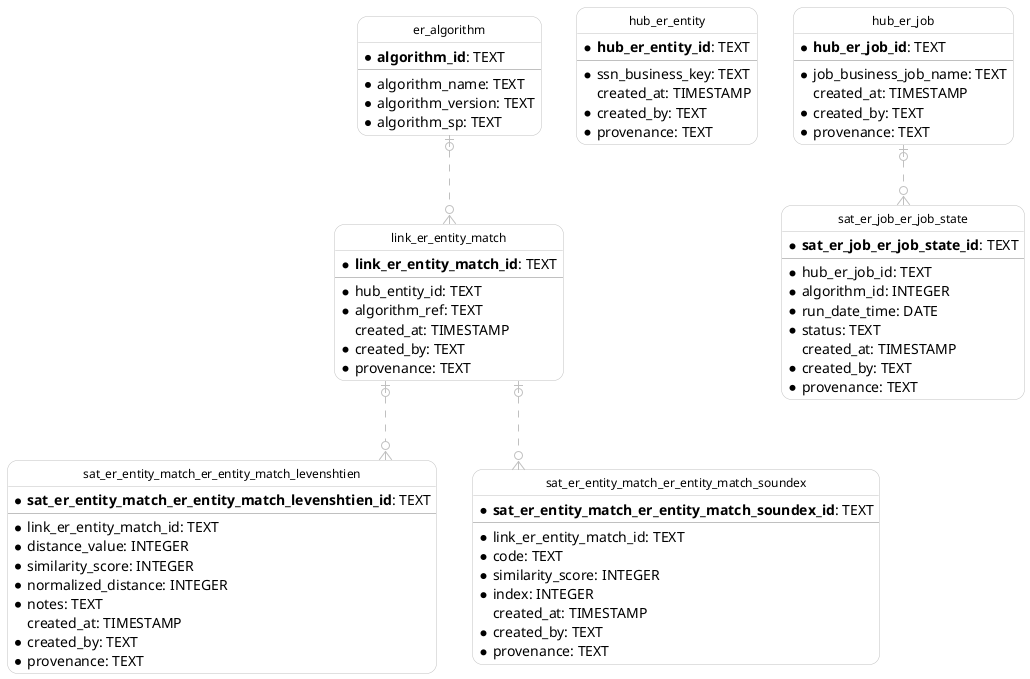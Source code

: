@startuml IE
  hide circle
  skinparam linetype ortho
  skinparam roundcorner 20
  skinparam class {
    BackgroundColor White
    ArrowColor Silver
    BorderColor Silver
    FontColor Black
    FontSize 12
  }

  entity "er_algorithm" as er_algorithm {
    * **algorithm_id**: TEXT
    --
    * algorithm_name: TEXT
    * algorithm_version: TEXT
    * algorithm_sp: TEXT
  }

  entity "hub_er_entity" as hub_er_entity {
    * **hub_er_entity_id**: TEXT
    --
    * ssn_business_key: TEXT
      created_at: TIMESTAMP
    * created_by: TEXT
    * provenance: TEXT
  }

  entity "hub_er_job" as hub_er_job {
    * **hub_er_job_id**: TEXT
    --
    * job_business_job_name: TEXT
      created_at: TIMESTAMP
    * created_by: TEXT
    * provenance: TEXT
  }

  entity "sat_er_job_er_job_state" as sat_er_job_er_job_state {
    * **sat_er_job_er_job_state_id**: TEXT
    --
    * hub_er_job_id: TEXT
    * algorithm_id: INTEGER
    * run_date_time: DATE
    * status: TEXT
      created_at: TIMESTAMP
    * created_by: TEXT
    * provenance: TEXT
  }

  entity "link_er_entity_match" as link_er_entity_match {
    * **link_er_entity_match_id**: TEXT
    --
    * hub_entity_id: TEXT
    * algorithm_ref: TEXT
      created_at: TIMESTAMP
    * created_by: TEXT
    * provenance: TEXT
  }

  entity "sat_er_entity_match_er_entity_match_levenshtien" as sat_er_entity_match_er_entity_match_levenshtien {
    * **sat_er_entity_match_er_entity_match_levenshtien_id**: TEXT
    --
    * link_er_entity_match_id: TEXT
    * distance_value: INTEGER
    * similarity_score: INTEGER
    * normalized_distance: INTEGER
    * notes: TEXT
      created_at: TIMESTAMP
    * created_by: TEXT
    * provenance: TEXT
  }

  entity "sat_er_entity_match_er_entity_match_soundex" as sat_er_entity_match_er_entity_match_soundex {
    * **sat_er_entity_match_er_entity_match_soundex_id**: TEXT
    --
    * link_er_entity_match_id: TEXT
    * code: TEXT
    * similarity_score: INTEGER
    * index: INTEGER
      created_at: TIMESTAMP
    * created_by: TEXT
    * provenance: TEXT
  }

  hub_er_job |o..o{ sat_er_job_er_job_state
  er_algorithm |o..o{ link_er_entity_match
  link_er_entity_match |o..o{ sat_er_entity_match_er_entity_match_levenshtien
  link_er_entity_match |o..o{ sat_er_entity_match_er_entity_match_soundex
@enduml